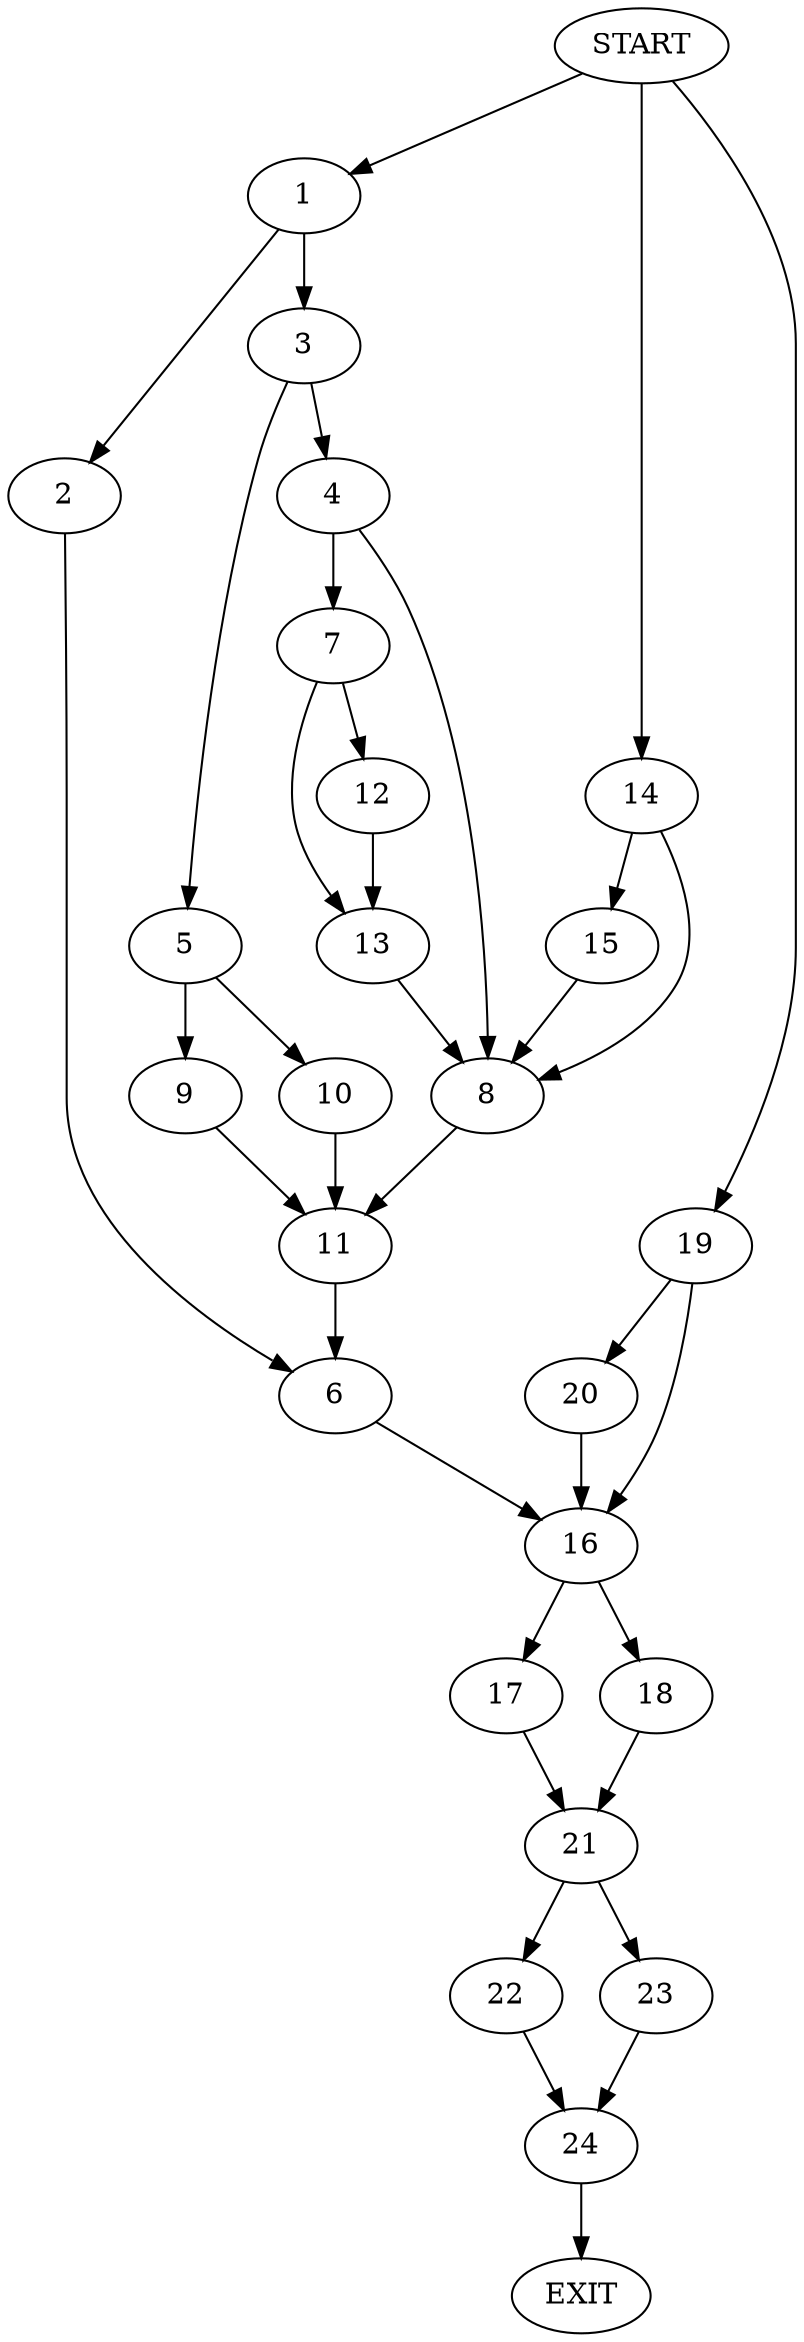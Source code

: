 digraph {
0 [label="START"]
25 [label="EXIT"]
0 -> 1
1 -> 2
1 -> 3
3 -> 4
3 -> 5
2 -> 6
4 -> 7
4 -> 8
5 -> 9
5 -> 10
8 -> 11
7 -> 12
7 -> 13
13 -> 8
12 -> 13
0 -> 14
14 -> 8
14 -> 15
15 -> 8
11 -> 6
9 -> 11
10 -> 11
6 -> 16
16 -> 17
16 -> 18
0 -> 19
19 -> 20
19 -> 16
20 -> 16
17 -> 21
18 -> 21
21 -> 22
21 -> 23
22 -> 24
23 -> 24
24 -> 25
}
